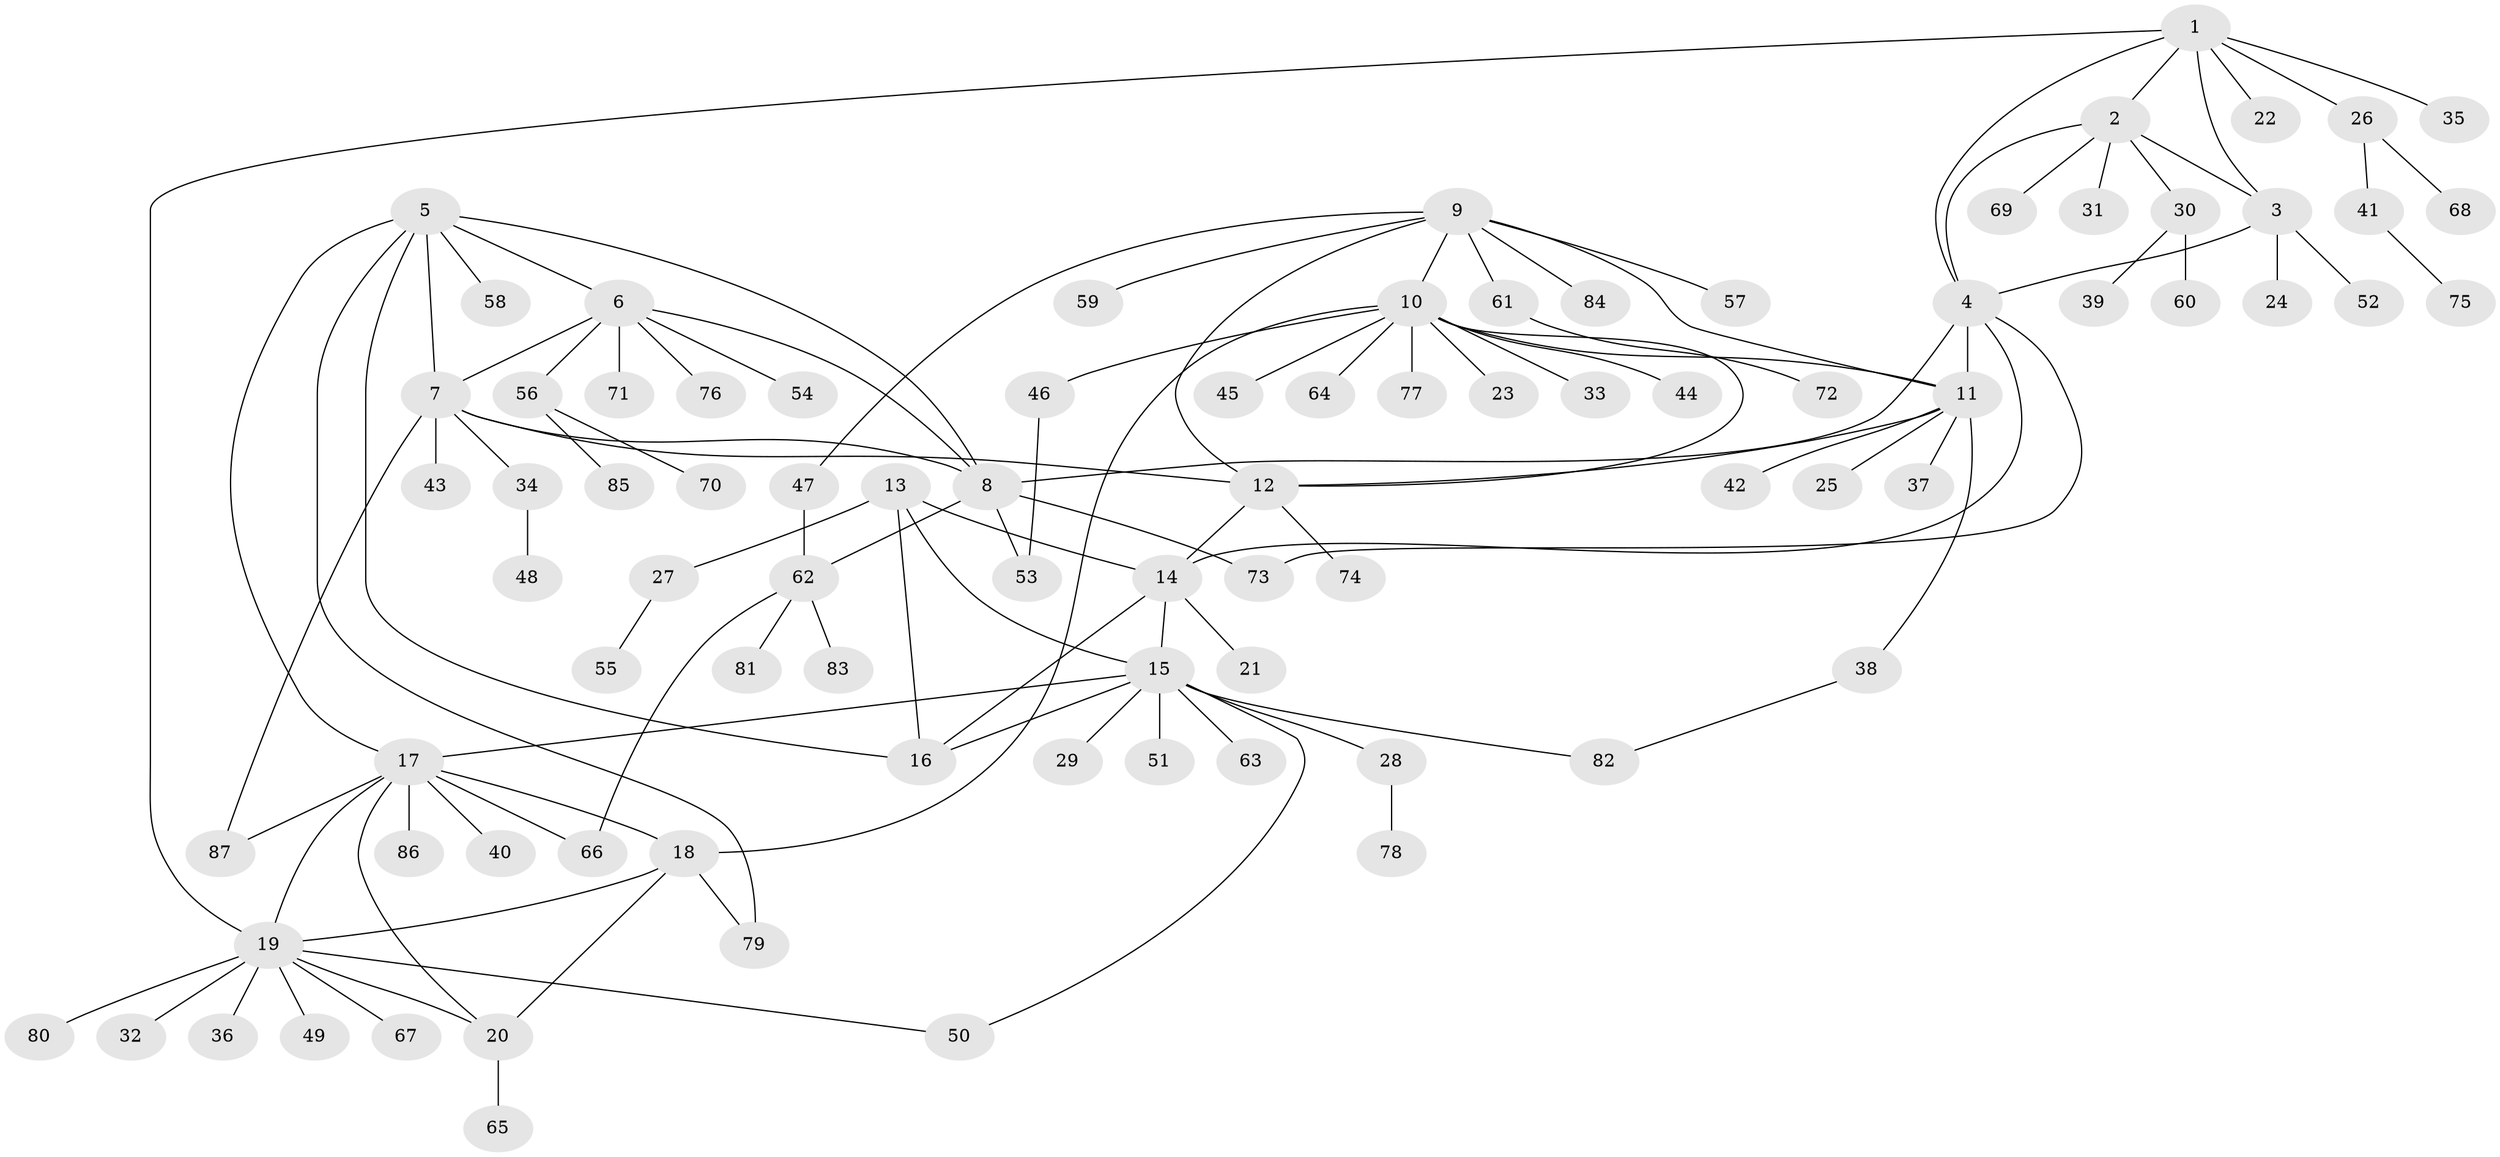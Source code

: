 // Generated by graph-tools (version 1.1) at 2025/02/03/09/25 03:02:42]
// undirected, 87 vertices, 115 edges
graph export_dot {
graph [start="1"]
  node [color=gray90,style=filled];
  1;
  2;
  3;
  4;
  5;
  6;
  7;
  8;
  9;
  10;
  11;
  12;
  13;
  14;
  15;
  16;
  17;
  18;
  19;
  20;
  21;
  22;
  23;
  24;
  25;
  26;
  27;
  28;
  29;
  30;
  31;
  32;
  33;
  34;
  35;
  36;
  37;
  38;
  39;
  40;
  41;
  42;
  43;
  44;
  45;
  46;
  47;
  48;
  49;
  50;
  51;
  52;
  53;
  54;
  55;
  56;
  57;
  58;
  59;
  60;
  61;
  62;
  63;
  64;
  65;
  66;
  67;
  68;
  69;
  70;
  71;
  72;
  73;
  74;
  75;
  76;
  77;
  78;
  79;
  80;
  81;
  82;
  83;
  84;
  85;
  86;
  87;
  1 -- 2;
  1 -- 3;
  1 -- 4;
  1 -- 19;
  1 -- 22;
  1 -- 26;
  1 -- 35;
  2 -- 3;
  2 -- 4;
  2 -- 30;
  2 -- 31;
  2 -- 69;
  3 -- 4;
  3 -- 24;
  3 -- 52;
  4 -- 8;
  4 -- 11;
  4 -- 14;
  4 -- 73;
  5 -- 6;
  5 -- 7;
  5 -- 8;
  5 -- 16;
  5 -- 17;
  5 -- 58;
  5 -- 79;
  6 -- 7;
  6 -- 8;
  6 -- 54;
  6 -- 56;
  6 -- 71;
  6 -- 76;
  7 -- 8;
  7 -- 12;
  7 -- 34;
  7 -- 43;
  7 -- 87;
  8 -- 53;
  8 -- 62;
  8 -- 73;
  9 -- 10;
  9 -- 11;
  9 -- 12;
  9 -- 47;
  9 -- 57;
  9 -- 59;
  9 -- 61;
  9 -- 84;
  10 -- 11;
  10 -- 12;
  10 -- 18;
  10 -- 23;
  10 -- 33;
  10 -- 44;
  10 -- 45;
  10 -- 46;
  10 -- 64;
  10 -- 77;
  11 -- 12;
  11 -- 25;
  11 -- 37;
  11 -- 38;
  11 -- 42;
  12 -- 14;
  12 -- 74;
  13 -- 14;
  13 -- 15;
  13 -- 16;
  13 -- 27;
  14 -- 15;
  14 -- 16;
  14 -- 21;
  15 -- 16;
  15 -- 17;
  15 -- 28;
  15 -- 29;
  15 -- 50;
  15 -- 51;
  15 -- 63;
  15 -- 82;
  17 -- 18;
  17 -- 19;
  17 -- 20;
  17 -- 40;
  17 -- 66;
  17 -- 86;
  17 -- 87;
  18 -- 19;
  18 -- 20;
  18 -- 79;
  19 -- 20;
  19 -- 32;
  19 -- 36;
  19 -- 49;
  19 -- 50;
  19 -- 67;
  19 -- 80;
  20 -- 65;
  26 -- 41;
  26 -- 68;
  27 -- 55;
  28 -- 78;
  30 -- 39;
  30 -- 60;
  34 -- 48;
  38 -- 82;
  41 -- 75;
  46 -- 53;
  47 -- 62;
  56 -- 70;
  56 -- 85;
  61 -- 72;
  62 -- 66;
  62 -- 81;
  62 -- 83;
}
